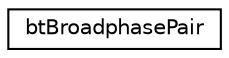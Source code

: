 digraph G
{
  edge [fontname="Helvetica",fontsize="10",labelfontname="Helvetica",labelfontsize="10"];
  node [fontname="Helvetica",fontsize="10",shape=record];
  rankdir="LR";
  Node1 [label="btBroadphasePair",height=0.2,width=0.4,color="black", fillcolor="white", style="filled",URL="$structbtBroadphasePair.html",tooltip="contains a pair of aabb-overlapping objects"];
}
